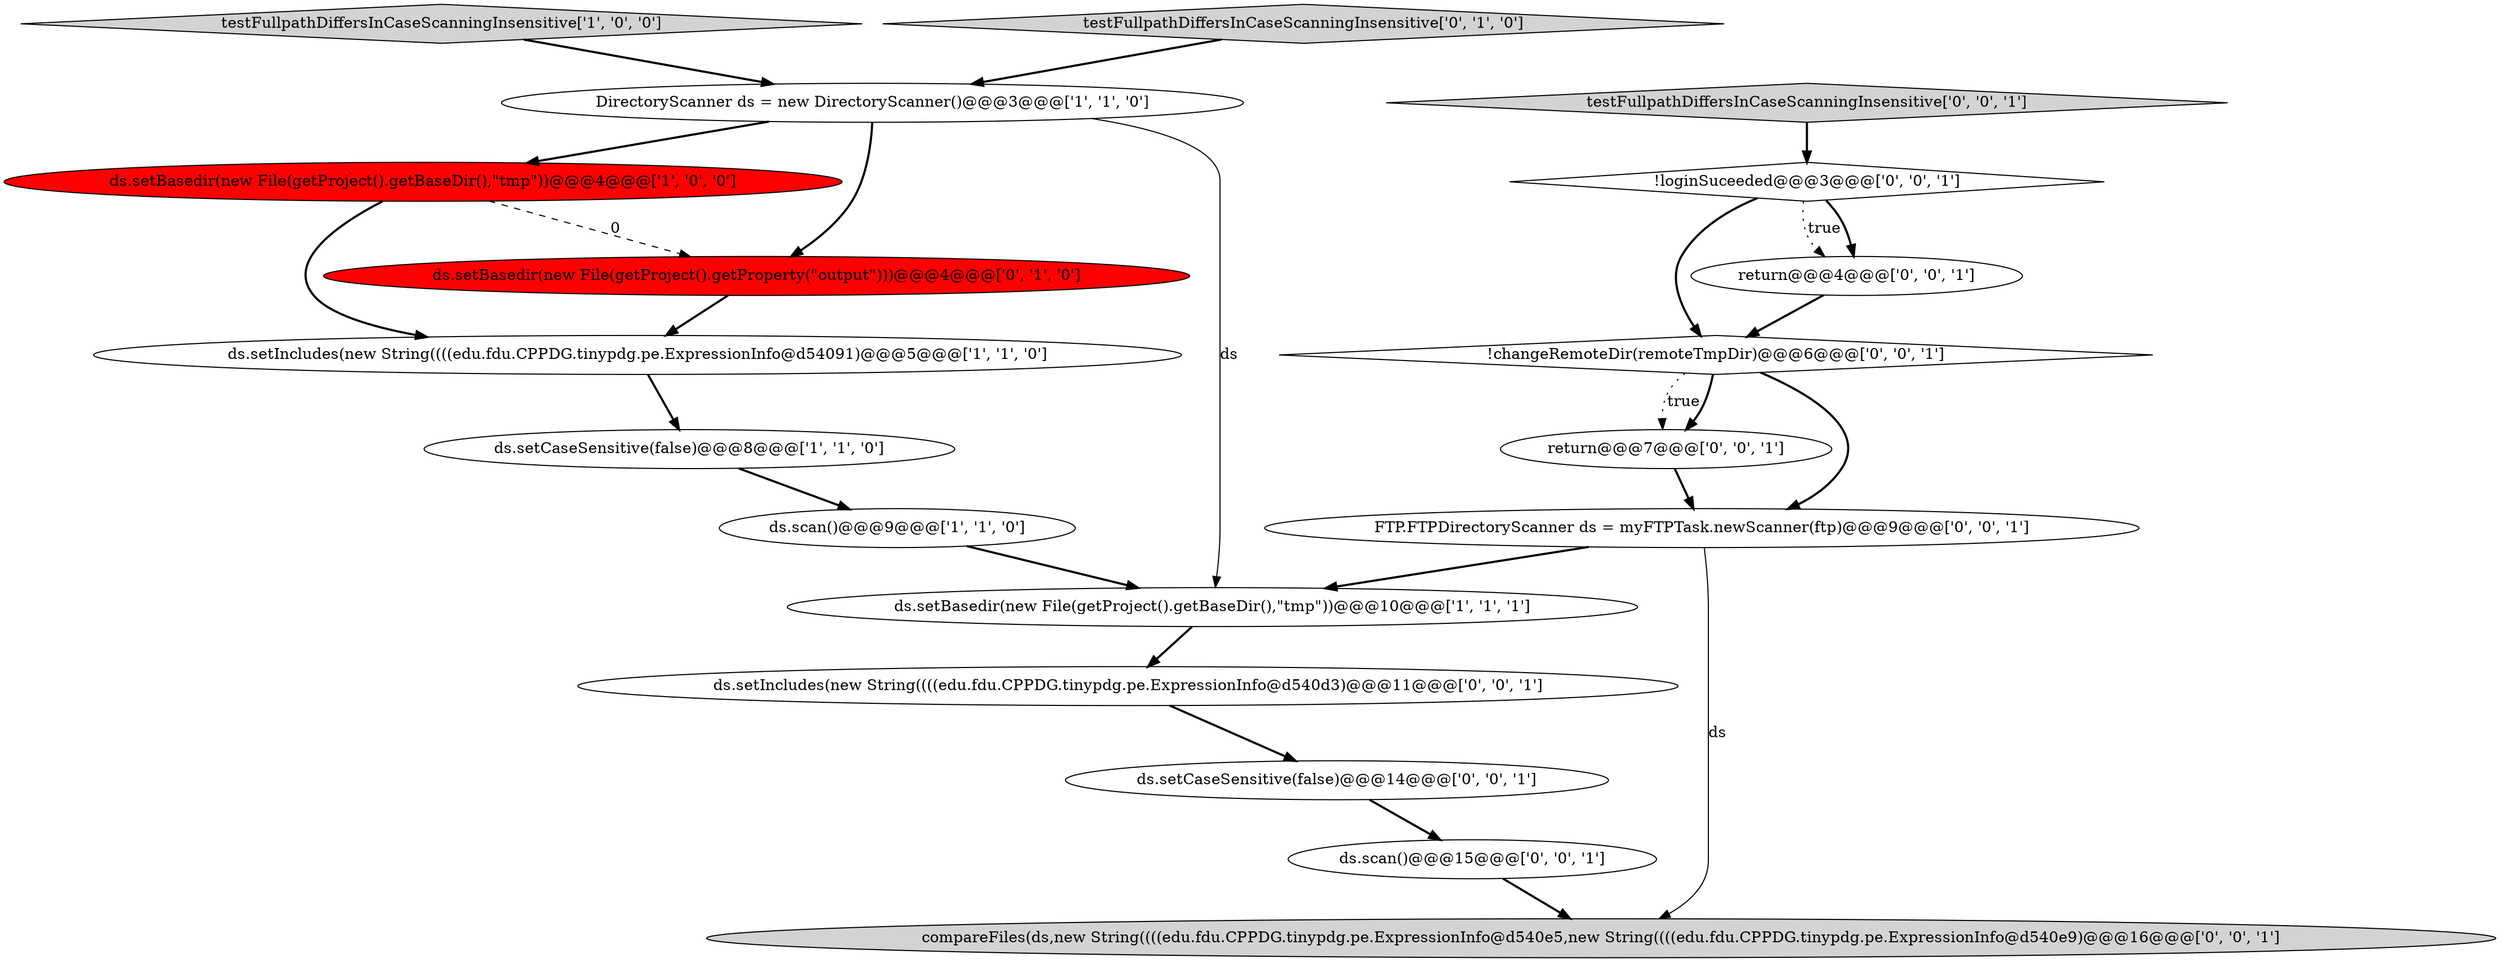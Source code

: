 digraph {
9 [style = filled, label = "return@@@7@@@['0', '0', '1']", fillcolor = white, shape = ellipse image = "AAA0AAABBB3BBB"];
0 [style = filled, label = "ds.setBasedir(new File(getProject().getBaseDir(),\"tmp\"))@@@4@@@['1', '0', '0']", fillcolor = red, shape = ellipse image = "AAA1AAABBB1BBB"];
5 [style = filled, label = "testFullpathDiffersInCaseScanningInsensitive['1', '0', '0']", fillcolor = lightgray, shape = diamond image = "AAA0AAABBB1BBB"];
13 [style = filled, label = "ds.scan()@@@15@@@['0', '0', '1']", fillcolor = white, shape = ellipse image = "AAA0AAABBB3BBB"];
7 [style = filled, label = "testFullpathDiffersInCaseScanningInsensitive['0', '1', '0']", fillcolor = lightgray, shape = diamond image = "AAA0AAABBB2BBB"];
12 [style = filled, label = "testFullpathDiffersInCaseScanningInsensitive['0', '0', '1']", fillcolor = lightgray, shape = diamond image = "AAA0AAABBB3BBB"];
6 [style = filled, label = "ds.scan()@@@9@@@['1', '1', '0']", fillcolor = white, shape = ellipse image = "AAA0AAABBB1BBB"];
14 [style = filled, label = "!loginSuceeded@@@3@@@['0', '0', '1']", fillcolor = white, shape = diamond image = "AAA0AAABBB3BBB"];
3 [style = filled, label = "ds.setCaseSensitive(false)@@@8@@@['1', '1', '0']", fillcolor = white, shape = ellipse image = "AAA0AAABBB1BBB"];
1 [style = filled, label = "ds.setIncludes(new String((((edu.fdu.CPPDG.tinypdg.pe.ExpressionInfo@d54091)@@@5@@@['1', '1', '0']", fillcolor = white, shape = ellipse image = "AAA0AAABBB1BBB"];
10 [style = filled, label = "ds.setCaseSensitive(false)@@@14@@@['0', '0', '1']", fillcolor = white, shape = ellipse image = "AAA0AAABBB3BBB"];
15 [style = filled, label = "!changeRemoteDir(remoteTmpDir)@@@6@@@['0', '0', '1']", fillcolor = white, shape = diamond image = "AAA0AAABBB3BBB"];
16 [style = filled, label = "FTP.FTPDirectoryScanner ds = myFTPTask.newScanner(ftp)@@@9@@@['0', '0', '1']", fillcolor = white, shape = ellipse image = "AAA0AAABBB3BBB"];
18 [style = filled, label = "compareFiles(ds,new String((((edu.fdu.CPPDG.tinypdg.pe.ExpressionInfo@d540e5,new String((((edu.fdu.CPPDG.tinypdg.pe.ExpressionInfo@d540e9)@@@16@@@['0', '0', '1']", fillcolor = lightgray, shape = ellipse image = "AAA0AAABBB3BBB"];
11 [style = filled, label = "return@@@4@@@['0', '0', '1']", fillcolor = white, shape = ellipse image = "AAA0AAABBB3BBB"];
8 [style = filled, label = "ds.setBasedir(new File(getProject().getProperty(\"output\")))@@@4@@@['0', '1', '0']", fillcolor = red, shape = ellipse image = "AAA1AAABBB2BBB"];
2 [style = filled, label = "DirectoryScanner ds = new DirectoryScanner()@@@3@@@['1', '1', '0']", fillcolor = white, shape = ellipse image = "AAA0AAABBB1BBB"];
4 [style = filled, label = "ds.setBasedir(new File(getProject().getBaseDir(),\"tmp\"))@@@10@@@['1', '1', '1']", fillcolor = white, shape = ellipse image = "AAA0AAABBB1BBB"];
17 [style = filled, label = "ds.setIncludes(new String((((edu.fdu.CPPDG.tinypdg.pe.ExpressionInfo@d540d3)@@@11@@@['0', '0', '1']", fillcolor = white, shape = ellipse image = "AAA0AAABBB3BBB"];
17->10 [style = bold, label=""];
4->17 [style = bold, label=""];
16->18 [style = solid, label="ds"];
1->3 [style = bold, label=""];
3->6 [style = bold, label=""];
15->16 [style = bold, label=""];
9->16 [style = bold, label=""];
11->15 [style = bold, label=""];
15->9 [style = dotted, label="true"];
8->1 [style = bold, label=""];
6->4 [style = bold, label=""];
5->2 [style = bold, label=""];
2->0 [style = bold, label=""];
10->13 [style = bold, label=""];
15->9 [style = bold, label=""];
7->2 [style = bold, label=""];
0->1 [style = bold, label=""];
12->14 [style = bold, label=""];
14->11 [style = dotted, label="true"];
0->8 [style = dashed, label="0"];
14->15 [style = bold, label=""];
16->4 [style = bold, label=""];
2->4 [style = solid, label="ds"];
14->11 [style = bold, label=""];
13->18 [style = bold, label=""];
2->8 [style = bold, label=""];
}

